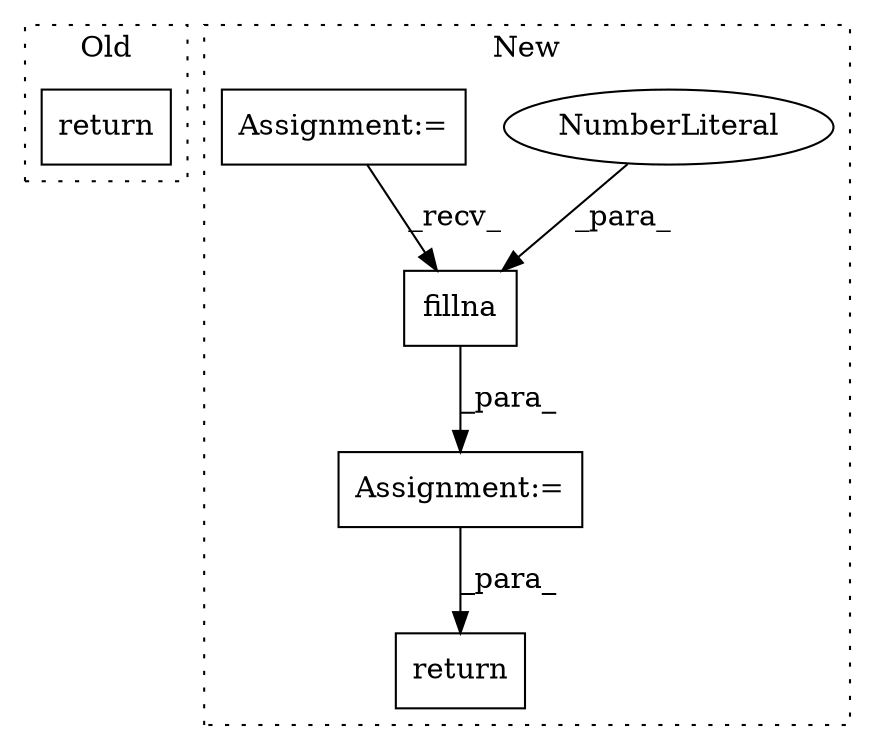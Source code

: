 digraph G {
subgraph cluster0 {
1 [label="return" a="41" s="1496" l="7" shape="box"];
label = "Old";
style="dotted";
}
subgraph cluster1 {
2 [label="fillna" a="32" s="2552,2560" l="7,1" shape="box"];
3 [label="return" a="41" s="2743" l="7" shape="box"];
4 [label="NumberLiteral" a="34" s="2559" l="1" shape="ellipse"];
5 [label="Assignment:=" a="7" s="2537" l="1" shape="box"];
6 [label="Assignment:=" a="7" s="2414" l="1" shape="box"];
label = "New";
style="dotted";
}
2 -> 5 [label="_para_"];
4 -> 2 [label="_para_"];
5 -> 3 [label="_para_"];
6 -> 2 [label="_recv_"];
}